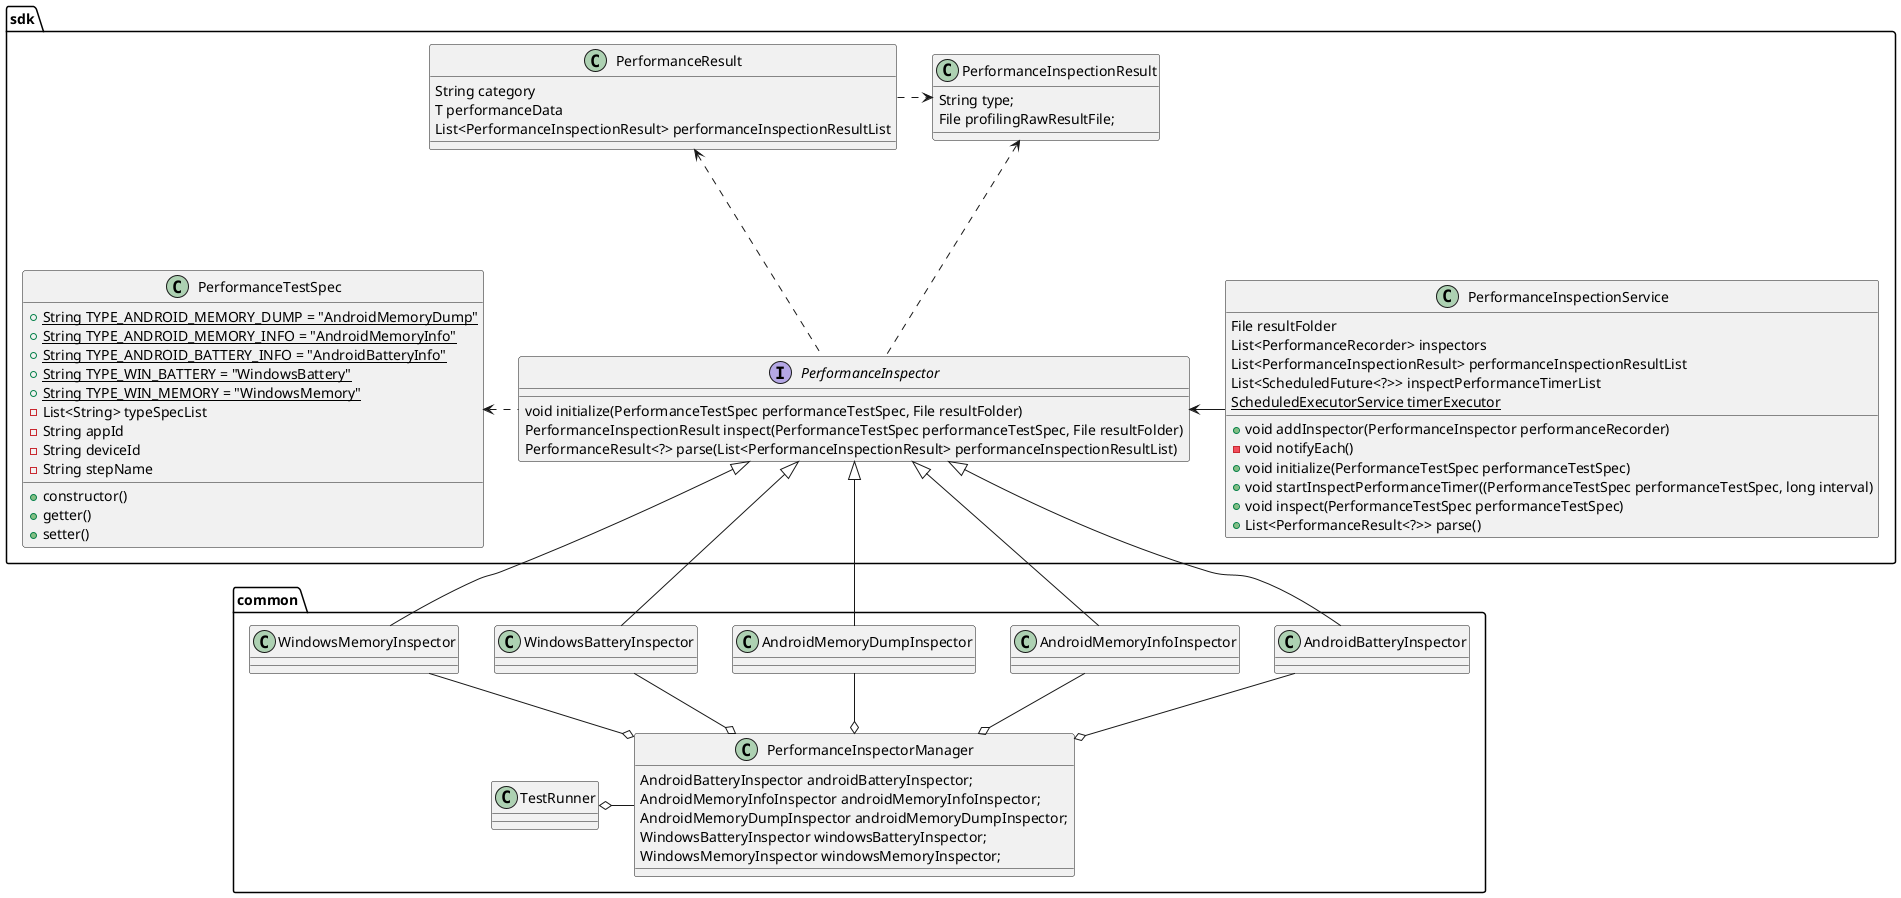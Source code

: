 @startuml
'https://plantuml.com/class-diagram'

package "sdk" {

    class PerformanceTestSpec {
        +{static}String TYPE_ANDROID_MEMORY_DUMP = "AndroidMemoryDump"
        +{static}String TYPE_ANDROID_MEMORY_INFO = "AndroidMemoryInfo"
        +{static}String TYPE_ANDROID_BATTERY_INFO = "AndroidBatteryInfo"
        +{static}String TYPE_WIN_BATTERY = "WindowsBattery"
        +{static}String TYPE_WIN_MEMORY = "WindowsMemory"
        -List<String> typeSpecList
        -String appId
        -String deviceId
        -String stepName
        +constructor()
        +getter()
        +setter()
    }
    interface PerformanceInspector {
        void initialize(PerformanceTestSpec performanceTestSpec, File resultFolder)
        PerformanceInspectionResult inspect(PerformanceTestSpec performanceTestSpec, File resultFolder)
        PerformanceResult<?> parse(List<PerformanceInspectionResult> performanceInspectionResultList)
    }

    class PerformanceInspectionService {
        File resultFolder
        List<PerformanceRecorder> inspectors
        List<PerformanceInspectionResult> performanceInspectionResultList
        List<ScheduledFuture<?>> inspectPerformanceTimerList
        {static} ScheduledExecutorService timerExecutor
        +void addInspector(PerformanceInspector performanceRecorder)
        -void notifyEach()
        +void initialize(PerformanceTestSpec performanceTestSpec)
        +void startInspectPerformanceTimer((PerformanceTestSpec performanceTestSpec, long interval)
        +void inspect(PerformanceTestSpec performanceTestSpec)
        +List<PerformanceResult<?>> parse()
    }

    class PerformanceResult {
        String category
        T performanceData
        List<PerformanceInspectionResult> performanceInspectionResultList
    }

    class PerformanceInspectionResult {
        String type;
        File profilingRawResultFile;
    }


    PerformanceInspector -left..> PerformanceTestSpec
    PerformanceInspector -up..> PerformanceInspectionResult
    PerformanceInspector <---right PerformanceInspectionService
    PerformanceInspector -up..> PerformanceResult
    PerformanceResult -right..> PerformanceInspectionResult
}

package "common" {
    class PerformanceInspectorManager {
        AndroidBatteryInspector androidBatteryInspector;
        AndroidMemoryInfoInspector androidMemoryInfoInspector;
        AndroidMemoryDumpInspector androidMemoryDumpInspector;
        WindowsBatteryInspector windowsBatteryInspector;
        WindowsMemoryInspector windowsMemoryInspector;
    }
    PerformanceInspector <|-- AndroidBatteryInspector
    PerformanceInspector <|-- AndroidMemoryInfoInspector
    PerformanceInspector <|-- AndroidMemoryDumpInspector
    PerformanceInspector <|-- WindowsBatteryInspector
    PerformanceInspector <|-- WindowsMemoryInspector

    AndroidBatteryInspector --o PerformanceInspectorManager
    AndroidMemoryInfoInspector --o PerformanceInspectorManager
    AndroidMemoryDumpInspector --o PerformanceInspectorManager
    WindowsBatteryInspector --o PerformanceInspectorManager
    WindowsMemoryInspector --o PerformanceInspectorManager

    TestRunner o-r- PerformanceInspectorManager
}
@enduml

@startuml
participant PerformanceManager
participant Runner
participant PerformanceInspectionService
participant AndroidMemoryInfoInspector
participant AndroidBatteryInfoInspector
participant WindowsBatteryInspector

title Sequence 1: Regularly inspect performance metrics

PerformanceManager -> PerformanceManager: new Inspectors
activate Runner
Runner -> PerformanceInspectionService : new PerformanceInspectionService()
activate PerformanceInspectionService
Runner -> PerformanceManager: get Inspectors
PerformanceManager -> Runner: Inspectors
Runner -> PerformanceInspectionService : add Inspectors
Runner -> PerformanceInspectionService : startInspectPerformanceTimer(performanceTestSpec, interval)
PerformanceInspectionService -> AndroidMemoryInfoInspector : initialize
PerformanceInspectionService -> AndroidBatteryInfoInspector : initialize
PerformanceInspectionService -> WindowsBatteryInspector : initialize
PerformanceInspectionService -> AndroidMemoryInfoInspector : inspect
AndroidMemoryInfoInspector -> PerformanceInspectionService : PerformanceInspectionResult
PerformanceInspectionService -> AndroidBatteryInfoInspector : inspect
AndroidBatteryInfoInspector -> PerformanceInspectionService : PerformanceInspectionResult
PerformanceInspectionService -> WindowsBatteryInspector : inspect
WindowsBatteryInspector -> PerformanceInspectionService : PerformanceInspectionResult
Runner -> PerformanceInspectionService : parse
PerformanceInspectionService -> AndroidMemoryInfoInspector : parse
AndroidMemoryInfoInspector -> PerformanceInspectionService : PerformanceResult
PerformanceInspectionService -> AndroidBatteryInfoInspector : parse
AndroidBatteryInfoInspector -> PerformanceInspectionService : PerformanceResult
PerformanceInspectionService -> WindowsBatteryInspector : parse
WindowsBatteryInspector -> PerformanceInspectionService : PerformanceResult
PerformanceInspectionService -> Runner: List<PerformanceResult>
deactivate PerformanceInspectionService
deactivate Runner
@enduml

@startuml
participant PerformanceManager
participant Runner
participant TestCase
participant PerformanceInspectionService
participant AndroidMemoryInfoInspector
participant AndroidBatteryInfoInspector
participant WindowsBatteryInspector
participant ThreadParam

title Sequence 2: Trigger performance metrics inspection by test case

PerformanceManager -> PerformanceManager: new Inspectors
activate Runner
Runner -> PerformanceInspectionService : new PerformanceInspectionService()
activate PerformanceInspectionService
Runner -> PerformanceManager: get Inspectors
PerformanceManager -> Runner: Inspectors
Runner -> PerformanceInspectionService : add Inspectors
Runner -> ThreadParam: init(..., PerformanceInspectionService)
activate ThreadParam
Runner -> TestCase : execute
activate TestCase
TestCase -> ThreadParam : getPerformanceInspectionService
ThreadParam -> TestCase : PerformanceInspectionService
TestCase -> PerformanceInspectionService : initialize
PerformanceInspectionService -> AndroidMemoryInfoInspector : initialize
PerformanceInspectionService -> AndroidBatteryInfoInspector : initialize
PerformanceInspectionService -> WindowsBatteryInspector : initialize
TestCase -> PerformanceInspectionService : inspect
PerformanceInspectionService -> AndroidMemoryInfoInspector : inspect
AndroidMemoryInfoInspector -> PerformanceInspectionService : PerformanceInspectionResult
PerformanceInspectionService -> AndroidBatteryInfoInspector : inspect
AndroidBatteryInfoInspector -> PerformanceInspectionService : PerformanceInspectionResult
PerformanceInspectionService -> WindowsBatteryInspector : inspect
WindowsBatteryInspector -> PerformanceInspectionService : PerformanceInspectionResult
PerformanceInspectionService -> TestCase : List<PerformanceInspectionResult>
TestCase -> Runner: return
deactivate
Runner -> PerformanceInspectionService : parse
PerformanceInspectionService -> AndroidMemoryInfoInspector : parse
AndroidMemoryInfoInspector -> PerformanceInspectionService : PerformanceResult
PerformanceInspectionService -> AndroidBatteryInfoInspector : parse
AndroidBatteryInfoInspector -> PerformanceInspectionService : PerformanceResult
PerformanceInspectionService -> WindowsBatteryInspector : parse
WindowsBatteryInspector -> PerformanceInspectionService : PerformanceResult
PerformanceInspectionService -> Runner: List<PerformanceResult>
deactivate PerformanceInspectionService
Runner -> ThreadParam: clean
deactivate ThreadParam
deactivate Runner
@enduml